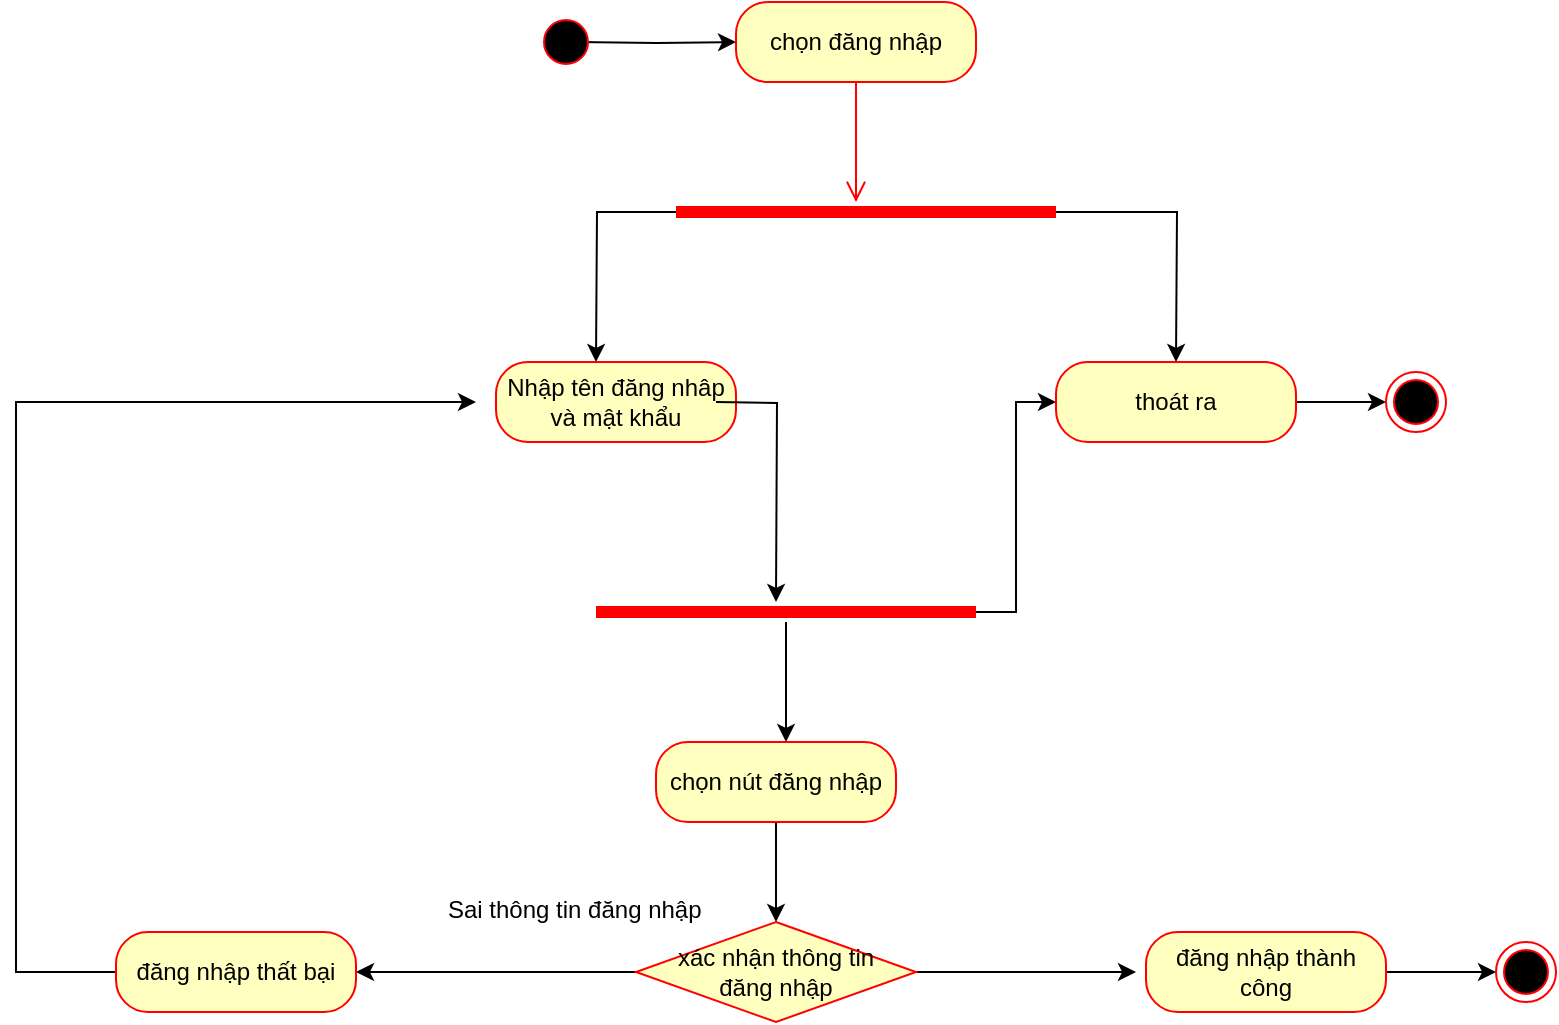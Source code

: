<mxfile version="17.1.2" type="github" pages="2">
  <diagram id="O-COvA5yGFPx3bs2D0ob" name="Page-1">
    <mxGraphModel dx="1382" dy="764" grid="1" gridSize="10" guides="1" tooltips="1" connect="1" arrows="1" fold="1" page="1" pageScale="1" pageWidth="850" pageHeight="1100" math="0" shadow="0">
      <root>
        <mxCell id="0" />
        <mxCell id="1" parent="0" />
        <mxCell id="9bgD9Mx8DnPE2t-8mdHm-7" style="edgeStyle=orthogonalEdgeStyle;rounded=0;orthogonalLoop=1;jettySize=auto;html=1;entryX=0;entryY=0.5;entryDx=0;entryDy=0;" edge="1" parent="1" target="9bgD9Mx8DnPE2t-8mdHm-5">
          <mxGeometry relative="1" as="geometry">
            <mxPoint x="300" y="500" as="sourcePoint" />
          </mxGeometry>
        </mxCell>
        <mxCell id="9bgD9Mx8DnPE2t-8mdHm-5" value="chọn đăng nhập" style="rounded=1;whiteSpace=wrap;html=1;arcSize=40;fontColor=#000000;fillColor=#ffffc0;strokeColor=#ff0000;" vertex="1" parent="1">
          <mxGeometry x="380" y="480" width="120" height="40" as="geometry" />
        </mxCell>
        <mxCell id="9bgD9Mx8DnPE2t-8mdHm-6" value="" style="edgeStyle=orthogonalEdgeStyle;html=1;verticalAlign=bottom;endArrow=open;endSize=8;strokeColor=#ff0000;rounded=0;" edge="1" source="9bgD9Mx8DnPE2t-8mdHm-5" parent="1">
          <mxGeometry relative="1" as="geometry">
            <mxPoint x="440" y="580" as="targetPoint" />
          </mxGeometry>
        </mxCell>
        <mxCell id="9bgD9Mx8DnPE2t-8mdHm-10" style="edgeStyle=orthogonalEdgeStyle;rounded=0;orthogonalLoop=1;jettySize=auto;html=1;" edge="1" parent="1" source="9bgD9Mx8DnPE2t-8mdHm-8">
          <mxGeometry relative="1" as="geometry">
            <mxPoint x="600" y="660" as="targetPoint" />
          </mxGeometry>
        </mxCell>
        <mxCell id="9bgD9Mx8DnPE2t-8mdHm-15" style="edgeStyle=orthogonalEdgeStyle;rounded=0;orthogonalLoop=1;jettySize=auto;html=1;" edge="1" parent="1" source="9bgD9Mx8DnPE2t-8mdHm-8">
          <mxGeometry relative="1" as="geometry">
            <mxPoint x="310" y="660" as="targetPoint" />
          </mxGeometry>
        </mxCell>
        <mxCell id="9bgD9Mx8DnPE2t-8mdHm-8" value="" style="shape=line;html=1;strokeWidth=6;strokeColor=#ff0000;" vertex="1" parent="1">
          <mxGeometry x="350" y="580" width="190" height="10" as="geometry" />
        </mxCell>
        <mxCell id="9bgD9Mx8DnPE2t-8mdHm-11" value="Nhập tên đăng nhâp&lt;br&gt;và mật khẩu" style="rounded=1;whiteSpace=wrap;html=1;arcSize=40;fontColor=#000000;fillColor=#ffffc0;strokeColor=#ff0000;" vertex="1" parent="1">
          <mxGeometry x="260" y="660" width="120" height="40" as="geometry" />
        </mxCell>
        <mxCell id="9bgD9Mx8DnPE2t-8mdHm-21" style="edgeStyle=orthogonalEdgeStyle;rounded=0;orthogonalLoop=1;jettySize=auto;html=1;" edge="1" parent="1">
          <mxGeometry relative="1" as="geometry">
            <mxPoint x="400" y="780" as="targetPoint" />
            <mxPoint x="370" y="680" as="sourcePoint" />
          </mxGeometry>
        </mxCell>
        <mxCell id="9bgD9Mx8DnPE2t-8mdHm-17" value="" style="ellipse;html=1;shape=startState;fillColor=#000000;strokeColor=#ff0000;" vertex="1" parent="1">
          <mxGeometry x="280" y="485" width="30" height="30" as="geometry" />
        </mxCell>
        <mxCell id="9bgD9Mx8DnPE2t-8mdHm-24" style="edgeStyle=orthogonalEdgeStyle;rounded=0;orthogonalLoop=1;jettySize=auto;html=1;" edge="1" parent="1" source="9bgD9Mx8DnPE2t-8mdHm-23">
          <mxGeometry relative="1" as="geometry">
            <mxPoint x="405" y="850" as="targetPoint" />
          </mxGeometry>
        </mxCell>
        <mxCell id="9bgD9Mx8DnPE2t-8mdHm-47" style="edgeStyle=orthogonalEdgeStyle;rounded=0;orthogonalLoop=1;jettySize=auto;html=1;entryX=0;entryY=0.5;entryDx=0;entryDy=0;" edge="1" parent="1" source="9bgD9Mx8DnPE2t-8mdHm-23" target="9bgD9Mx8DnPE2t-8mdHm-40">
          <mxGeometry relative="1" as="geometry" />
        </mxCell>
        <mxCell id="9bgD9Mx8DnPE2t-8mdHm-23" value="" style="shape=line;html=1;strokeWidth=6;strokeColor=#ff0000;" vertex="1" parent="1">
          <mxGeometry x="310" y="780" width="190" height="10" as="geometry" />
        </mxCell>
        <mxCell id="9bgD9Mx8DnPE2t-8mdHm-27" style="edgeStyle=orthogonalEdgeStyle;rounded=0;orthogonalLoop=1;jettySize=auto;html=1;" edge="1" parent="1" source="9bgD9Mx8DnPE2t-8mdHm-26" target="9bgD9Mx8DnPE2t-8mdHm-28">
          <mxGeometry relative="1" as="geometry">
            <mxPoint x="400" y="960" as="targetPoint" />
          </mxGeometry>
        </mxCell>
        <mxCell id="9bgD9Mx8DnPE2t-8mdHm-26" value="chọn nút đăng nhập" style="rounded=1;whiteSpace=wrap;html=1;arcSize=40;fontColor=#000000;fillColor=#ffffc0;strokeColor=#ff0000;" vertex="1" parent="1">
          <mxGeometry x="340" y="850" width="120" height="40" as="geometry" />
        </mxCell>
        <mxCell id="9bgD9Mx8DnPE2t-8mdHm-29" style="edgeStyle=orthogonalEdgeStyle;rounded=0;orthogonalLoop=1;jettySize=auto;html=1;" edge="1" parent="1" source="9bgD9Mx8DnPE2t-8mdHm-28">
          <mxGeometry relative="1" as="geometry">
            <mxPoint x="190" y="965" as="targetPoint" />
          </mxGeometry>
        </mxCell>
        <mxCell id="9bgD9Mx8DnPE2t-8mdHm-44" style="edgeStyle=orthogonalEdgeStyle;rounded=0;orthogonalLoop=1;jettySize=auto;html=1;" edge="1" parent="1" source="9bgD9Mx8DnPE2t-8mdHm-28">
          <mxGeometry relative="1" as="geometry">
            <mxPoint x="580" y="965" as="targetPoint" />
          </mxGeometry>
        </mxCell>
        <mxCell id="9bgD9Mx8DnPE2t-8mdHm-28" value="xác nhận thông tin&lt;br&gt;đăng nhập" style="rhombus;whiteSpace=wrap;html=1;fillColor=#ffffc0;strokeColor=#ff0000;" vertex="1" parent="1">
          <mxGeometry x="330" y="940" width="140" height="50" as="geometry" />
        </mxCell>
        <mxCell id="9bgD9Mx8DnPE2t-8mdHm-31" value="Sai thông tin đăng nhập" style="text;strokeColor=none;fillColor=none;align=left;verticalAlign=top;spacingLeft=4;spacingRight=4;overflow=hidden;rotatable=0;points=[[0,0.5],[1,0.5]];portConstraint=eastwest;" vertex="1" parent="1">
          <mxGeometry x="230" y="920" width="140" height="26" as="geometry" />
        </mxCell>
        <mxCell id="9bgD9Mx8DnPE2t-8mdHm-38" style="edgeStyle=orthogonalEdgeStyle;rounded=0;orthogonalLoop=1;jettySize=auto;html=1;entryX=0;entryY=0.5;entryDx=0;entryDy=0;" edge="1" parent="1" source="9bgD9Mx8DnPE2t-8mdHm-34">
          <mxGeometry relative="1" as="geometry">
            <mxPoint x="250" y="680" as="targetPoint" />
            <Array as="points">
              <mxPoint x="20" y="965" />
              <mxPoint x="20" y="680" />
            </Array>
          </mxGeometry>
        </mxCell>
        <mxCell id="9bgD9Mx8DnPE2t-8mdHm-34" value="đăng nhập thất bại" style="rounded=1;whiteSpace=wrap;html=1;arcSize=40;fontColor=#000000;fillColor=#ffffc0;strokeColor=#ff0000;" vertex="1" parent="1">
          <mxGeometry x="70" y="945" width="120" height="40" as="geometry" />
        </mxCell>
        <mxCell id="9bgD9Mx8DnPE2t-8mdHm-41" style="edgeStyle=orthogonalEdgeStyle;rounded=0;orthogonalLoop=1;jettySize=auto;html=1;" edge="1" parent="1" source="9bgD9Mx8DnPE2t-8mdHm-40" target="9bgD9Mx8DnPE2t-8mdHm-42">
          <mxGeometry relative="1" as="geometry">
            <mxPoint x="720" y="680" as="targetPoint" />
          </mxGeometry>
        </mxCell>
        <mxCell id="9bgD9Mx8DnPE2t-8mdHm-40" value="thoát ra" style="rounded=1;whiteSpace=wrap;html=1;arcSize=40;fontColor=#000000;fillColor=#ffffc0;strokeColor=#ff0000;" vertex="1" parent="1">
          <mxGeometry x="540" y="660" width="120" height="40" as="geometry" />
        </mxCell>
        <mxCell id="9bgD9Mx8DnPE2t-8mdHm-42" value="" style="ellipse;html=1;shape=endState;fillColor=#000000;strokeColor=#ff0000;" vertex="1" parent="1">
          <mxGeometry x="705" y="665" width="30" height="30" as="geometry" />
        </mxCell>
        <mxCell id="9bgD9Mx8DnPE2t-8mdHm-45" style="edgeStyle=orthogonalEdgeStyle;rounded=0;orthogonalLoop=1;jettySize=auto;html=1;" edge="1" parent="1" source="9bgD9Mx8DnPE2t-8mdHm-43">
          <mxGeometry relative="1" as="geometry">
            <mxPoint x="760" y="965" as="targetPoint" />
          </mxGeometry>
        </mxCell>
        <mxCell id="9bgD9Mx8DnPE2t-8mdHm-43" value="đăng nhập thành công" style="rounded=1;whiteSpace=wrap;html=1;arcSize=40;fontColor=#000000;fillColor=#ffffc0;strokeColor=#ff0000;" vertex="1" parent="1">
          <mxGeometry x="585" y="945" width="120" height="40" as="geometry" />
        </mxCell>
        <mxCell id="9bgD9Mx8DnPE2t-8mdHm-46" value="" style="ellipse;html=1;shape=endState;fillColor=#000000;strokeColor=#ff0000;" vertex="1" parent="1">
          <mxGeometry x="760" y="950" width="30" height="30" as="geometry" />
        </mxCell>
      </root>
    </mxGraphModel>
  </diagram>
  <diagram id="FcDzCYxbpWz60OqzIHNH" name="Page-2">
    <mxGraphModel dx="1382" dy="764" grid="1" gridSize="10" guides="1" tooltips="1" connect="1" arrows="1" fold="1" page="1" pageScale="1" pageWidth="850" pageHeight="1100" math="0" shadow="0">
      <root>
        <mxCell id="gI6fVjDNJH-51LXJiaYe-0" />
        <mxCell id="gI6fVjDNJH-51LXJiaYe-1" parent="gI6fVjDNJH-51LXJiaYe-0" />
        <mxCell id="gI6fVjDNJH-51LXJiaYe-2" value="" style="ellipse;html=1;shape=startState;fillColor=#000000;strokeColor=#ff0000;" vertex="1" parent="gI6fVjDNJH-51LXJiaYe-1">
          <mxGeometry x="410" y="50" width="30" height="30" as="geometry" />
        </mxCell>
        <mxCell id="gI6fVjDNJH-51LXJiaYe-3" value="" style="edgeStyle=orthogonalEdgeStyle;html=1;verticalAlign=bottom;endArrow=open;endSize=8;strokeColor=#ff0000;rounded=0;" edge="1" source="gI6fVjDNJH-51LXJiaYe-2" parent="gI6fVjDNJH-51LXJiaYe-1">
          <mxGeometry relative="1" as="geometry">
            <mxPoint x="425" y="140" as="targetPoint" />
          </mxGeometry>
        </mxCell>
      </root>
    </mxGraphModel>
  </diagram>
</mxfile>
